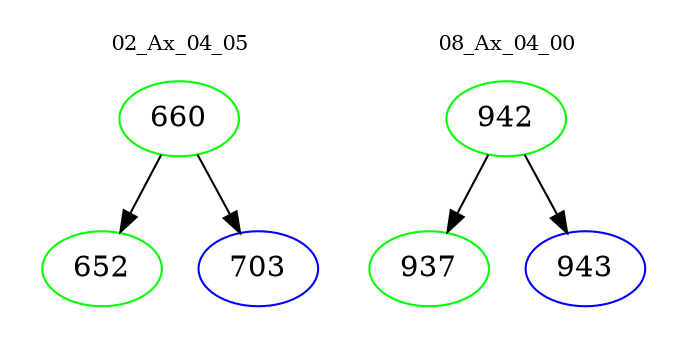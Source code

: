 digraph{
subgraph cluster_0 {
color = white
label = "02_Ax_04_05";
fontsize=10;
T0_660 [label="660", color="green"]
T0_660 -> T0_652 [color="black"]
T0_652 [label="652", color="green"]
T0_660 -> T0_703 [color="black"]
T0_703 [label="703", color="blue"]
}
subgraph cluster_1 {
color = white
label = "08_Ax_04_00";
fontsize=10;
T1_942 [label="942", color="green"]
T1_942 -> T1_937 [color="black"]
T1_937 [label="937", color="green"]
T1_942 -> T1_943 [color="black"]
T1_943 [label="943", color="blue"]
}
}
